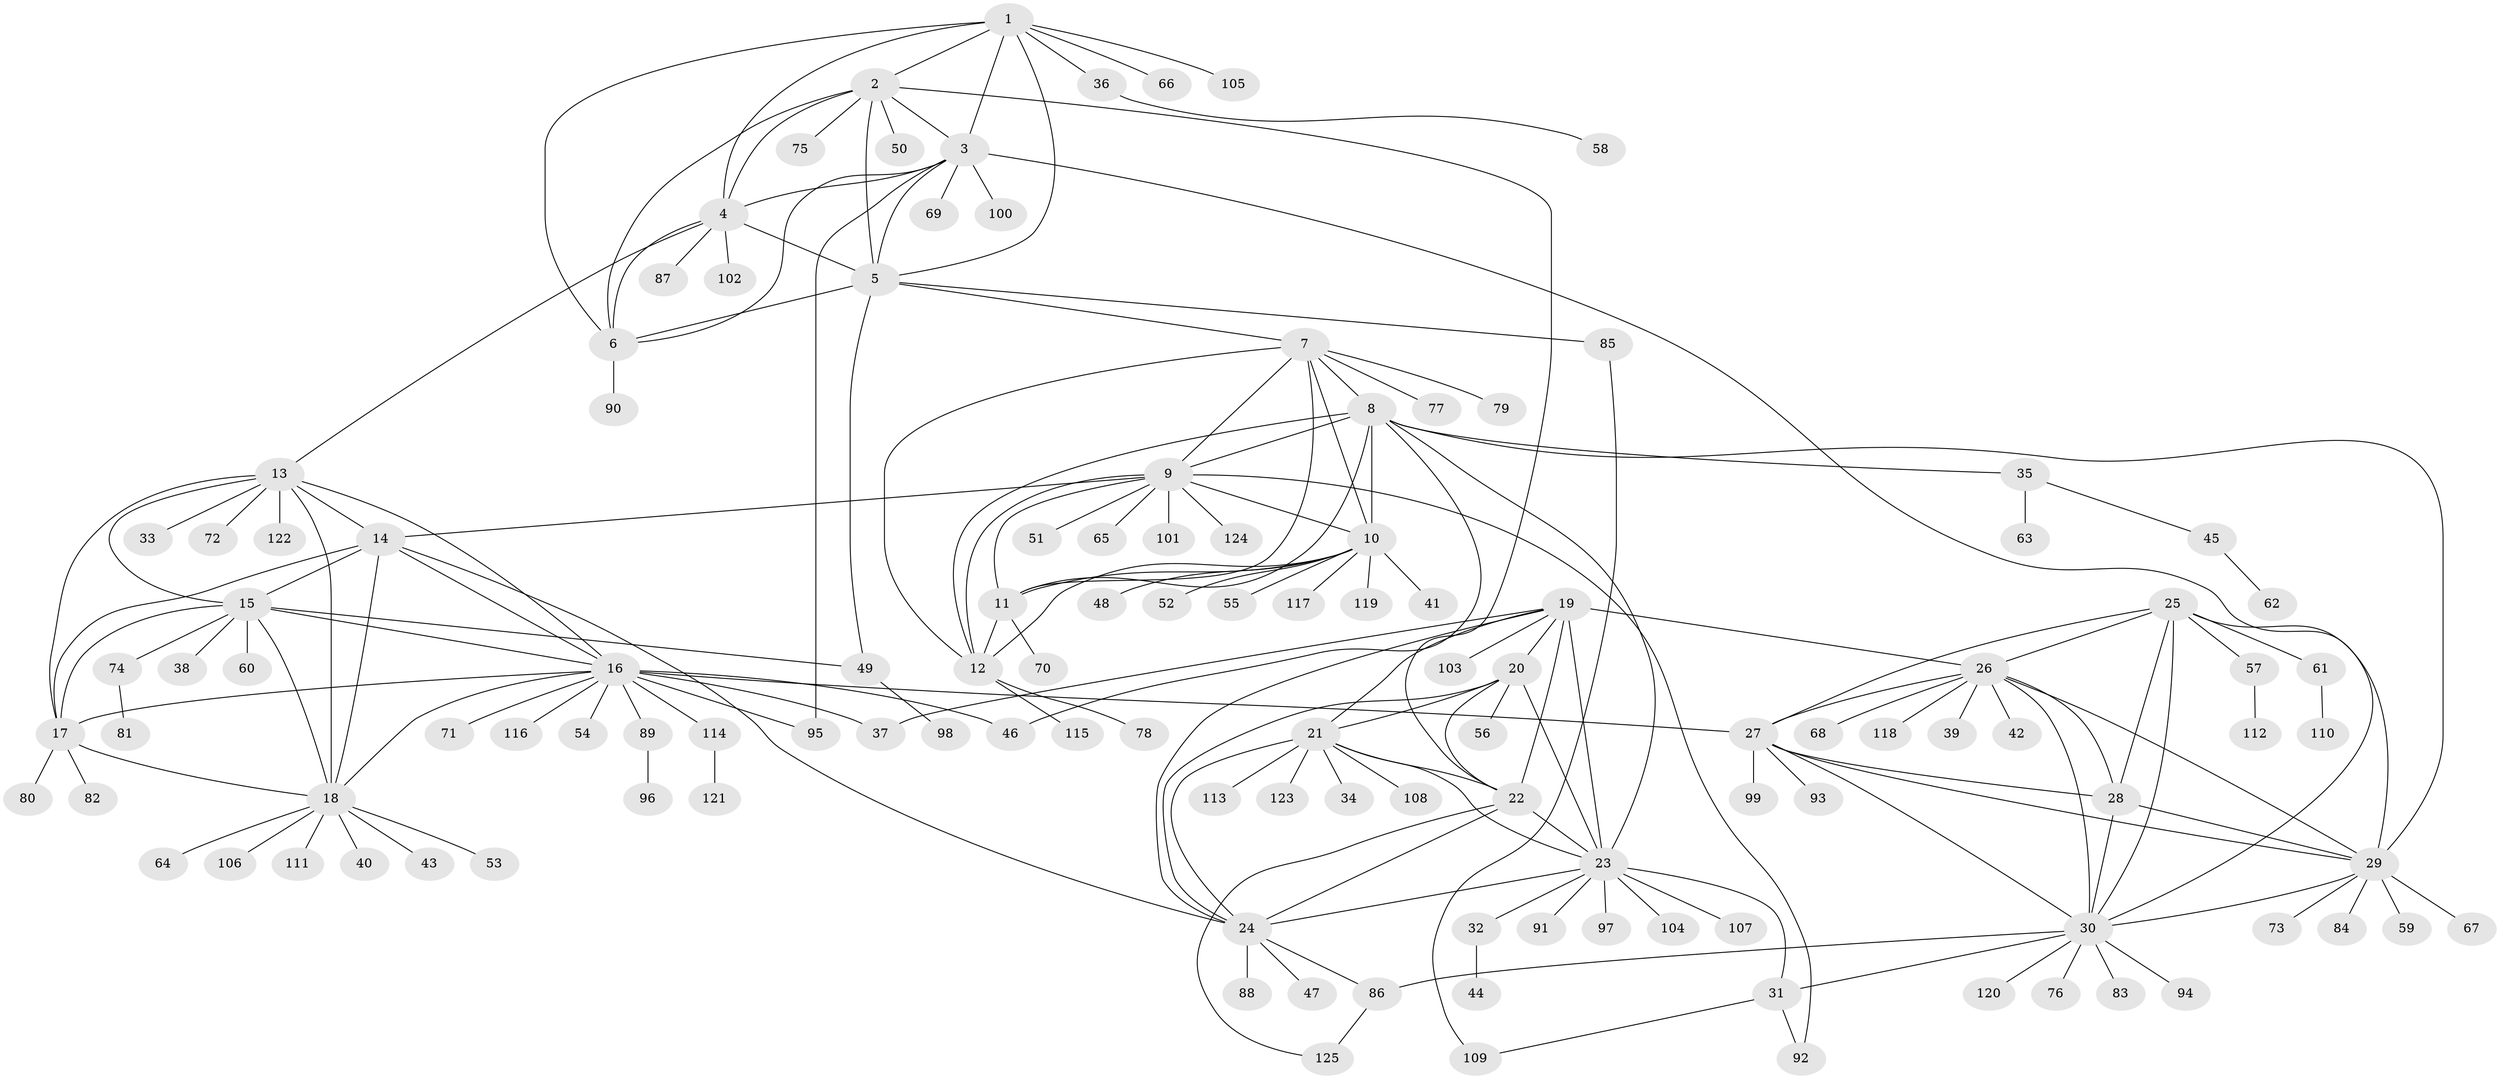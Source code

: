 // Generated by graph-tools (version 1.1) at 2025/16/03/09/25 04:16:06]
// undirected, 125 vertices, 189 edges
graph export_dot {
graph [start="1"]
  node [color=gray90,style=filled];
  1;
  2;
  3;
  4;
  5;
  6;
  7;
  8;
  9;
  10;
  11;
  12;
  13;
  14;
  15;
  16;
  17;
  18;
  19;
  20;
  21;
  22;
  23;
  24;
  25;
  26;
  27;
  28;
  29;
  30;
  31;
  32;
  33;
  34;
  35;
  36;
  37;
  38;
  39;
  40;
  41;
  42;
  43;
  44;
  45;
  46;
  47;
  48;
  49;
  50;
  51;
  52;
  53;
  54;
  55;
  56;
  57;
  58;
  59;
  60;
  61;
  62;
  63;
  64;
  65;
  66;
  67;
  68;
  69;
  70;
  71;
  72;
  73;
  74;
  75;
  76;
  77;
  78;
  79;
  80;
  81;
  82;
  83;
  84;
  85;
  86;
  87;
  88;
  89;
  90;
  91;
  92;
  93;
  94;
  95;
  96;
  97;
  98;
  99;
  100;
  101;
  102;
  103;
  104;
  105;
  106;
  107;
  108;
  109;
  110;
  111;
  112;
  113;
  114;
  115;
  116;
  117;
  118;
  119;
  120;
  121;
  122;
  123;
  124;
  125;
  1 -- 2;
  1 -- 3;
  1 -- 4;
  1 -- 5;
  1 -- 6;
  1 -- 36;
  1 -- 66;
  1 -- 105;
  2 -- 3;
  2 -- 4;
  2 -- 5;
  2 -- 6;
  2 -- 22;
  2 -- 50;
  2 -- 75;
  3 -- 4;
  3 -- 5;
  3 -- 6;
  3 -- 30;
  3 -- 69;
  3 -- 95;
  3 -- 100;
  4 -- 5;
  4 -- 6;
  4 -- 13;
  4 -- 87;
  4 -- 102;
  5 -- 6;
  5 -- 7;
  5 -- 49;
  5 -- 85;
  6 -- 90;
  7 -- 8;
  7 -- 9;
  7 -- 10;
  7 -- 11;
  7 -- 12;
  7 -- 77;
  7 -- 79;
  8 -- 9;
  8 -- 10;
  8 -- 11;
  8 -- 12;
  8 -- 23;
  8 -- 29;
  8 -- 35;
  8 -- 46;
  9 -- 10;
  9 -- 11;
  9 -- 12;
  9 -- 14;
  9 -- 51;
  9 -- 65;
  9 -- 92;
  9 -- 101;
  9 -- 124;
  10 -- 11;
  10 -- 12;
  10 -- 41;
  10 -- 48;
  10 -- 52;
  10 -- 55;
  10 -- 117;
  10 -- 119;
  11 -- 12;
  11 -- 70;
  12 -- 78;
  12 -- 115;
  13 -- 14;
  13 -- 15;
  13 -- 16;
  13 -- 17;
  13 -- 18;
  13 -- 33;
  13 -- 72;
  13 -- 122;
  14 -- 15;
  14 -- 16;
  14 -- 17;
  14 -- 18;
  14 -- 24;
  15 -- 16;
  15 -- 17;
  15 -- 18;
  15 -- 38;
  15 -- 49;
  15 -- 60;
  15 -- 74;
  16 -- 17;
  16 -- 18;
  16 -- 27;
  16 -- 37;
  16 -- 46;
  16 -- 54;
  16 -- 71;
  16 -- 89;
  16 -- 95;
  16 -- 114;
  16 -- 116;
  17 -- 18;
  17 -- 80;
  17 -- 82;
  18 -- 40;
  18 -- 43;
  18 -- 53;
  18 -- 64;
  18 -- 106;
  18 -- 111;
  19 -- 20;
  19 -- 21;
  19 -- 22;
  19 -- 23;
  19 -- 24;
  19 -- 26;
  19 -- 37;
  19 -- 103;
  20 -- 21;
  20 -- 22;
  20 -- 23;
  20 -- 24;
  20 -- 56;
  21 -- 22;
  21 -- 23;
  21 -- 24;
  21 -- 34;
  21 -- 108;
  21 -- 113;
  21 -- 123;
  22 -- 23;
  22 -- 24;
  22 -- 125;
  23 -- 24;
  23 -- 31;
  23 -- 32;
  23 -- 91;
  23 -- 97;
  23 -- 104;
  23 -- 107;
  24 -- 47;
  24 -- 86;
  24 -- 88;
  25 -- 26;
  25 -- 27;
  25 -- 28;
  25 -- 29;
  25 -- 30;
  25 -- 57;
  25 -- 61;
  26 -- 27;
  26 -- 28;
  26 -- 29;
  26 -- 30;
  26 -- 39;
  26 -- 42;
  26 -- 68;
  26 -- 118;
  27 -- 28;
  27 -- 29;
  27 -- 30;
  27 -- 93;
  27 -- 99;
  28 -- 29;
  28 -- 30;
  29 -- 30;
  29 -- 59;
  29 -- 67;
  29 -- 73;
  29 -- 84;
  30 -- 31;
  30 -- 76;
  30 -- 83;
  30 -- 86;
  30 -- 94;
  30 -- 120;
  31 -- 92;
  31 -- 109;
  32 -- 44;
  35 -- 45;
  35 -- 63;
  36 -- 58;
  45 -- 62;
  49 -- 98;
  57 -- 112;
  61 -- 110;
  74 -- 81;
  85 -- 109;
  86 -- 125;
  89 -- 96;
  114 -- 121;
}
